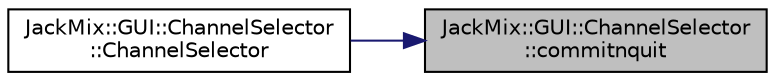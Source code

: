 digraph "JackMix::GUI::ChannelSelector::commitnquit"
{
 // LATEX_PDF_SIZE
  edge [fontname="Helvetica",fontsize="10",labelfontname="Helvetica",labelfontsize="10"];
  node [fontname="Helvetica",fontsize="10",shape=record];
  rankdir="RL";
  Node1 [label="JackMix::GUI::ChannelSelector\l::commitnquit",height=0.2,width=0.4,color="black", fillcolor="grey75", style="filled", fontcolor="black",tooltip=" "];
  Node1 -> Node2 [dir="back",color="midnightblue",fontsize="10",style="solid",fontname="Helvetica"];
  Node2 [label="JackMix::GUI::ChannelSelector\l::ChannelSelector",height=0.2,width=0.4,color="black", fillcolor="white", style="filled",URL="$db/dcc/class_jack_mix_1_1_g_u_i_1_1_channel_selector.html#a7707d272919ebb2bd9937e25721df819",tooltip=" "];
}
